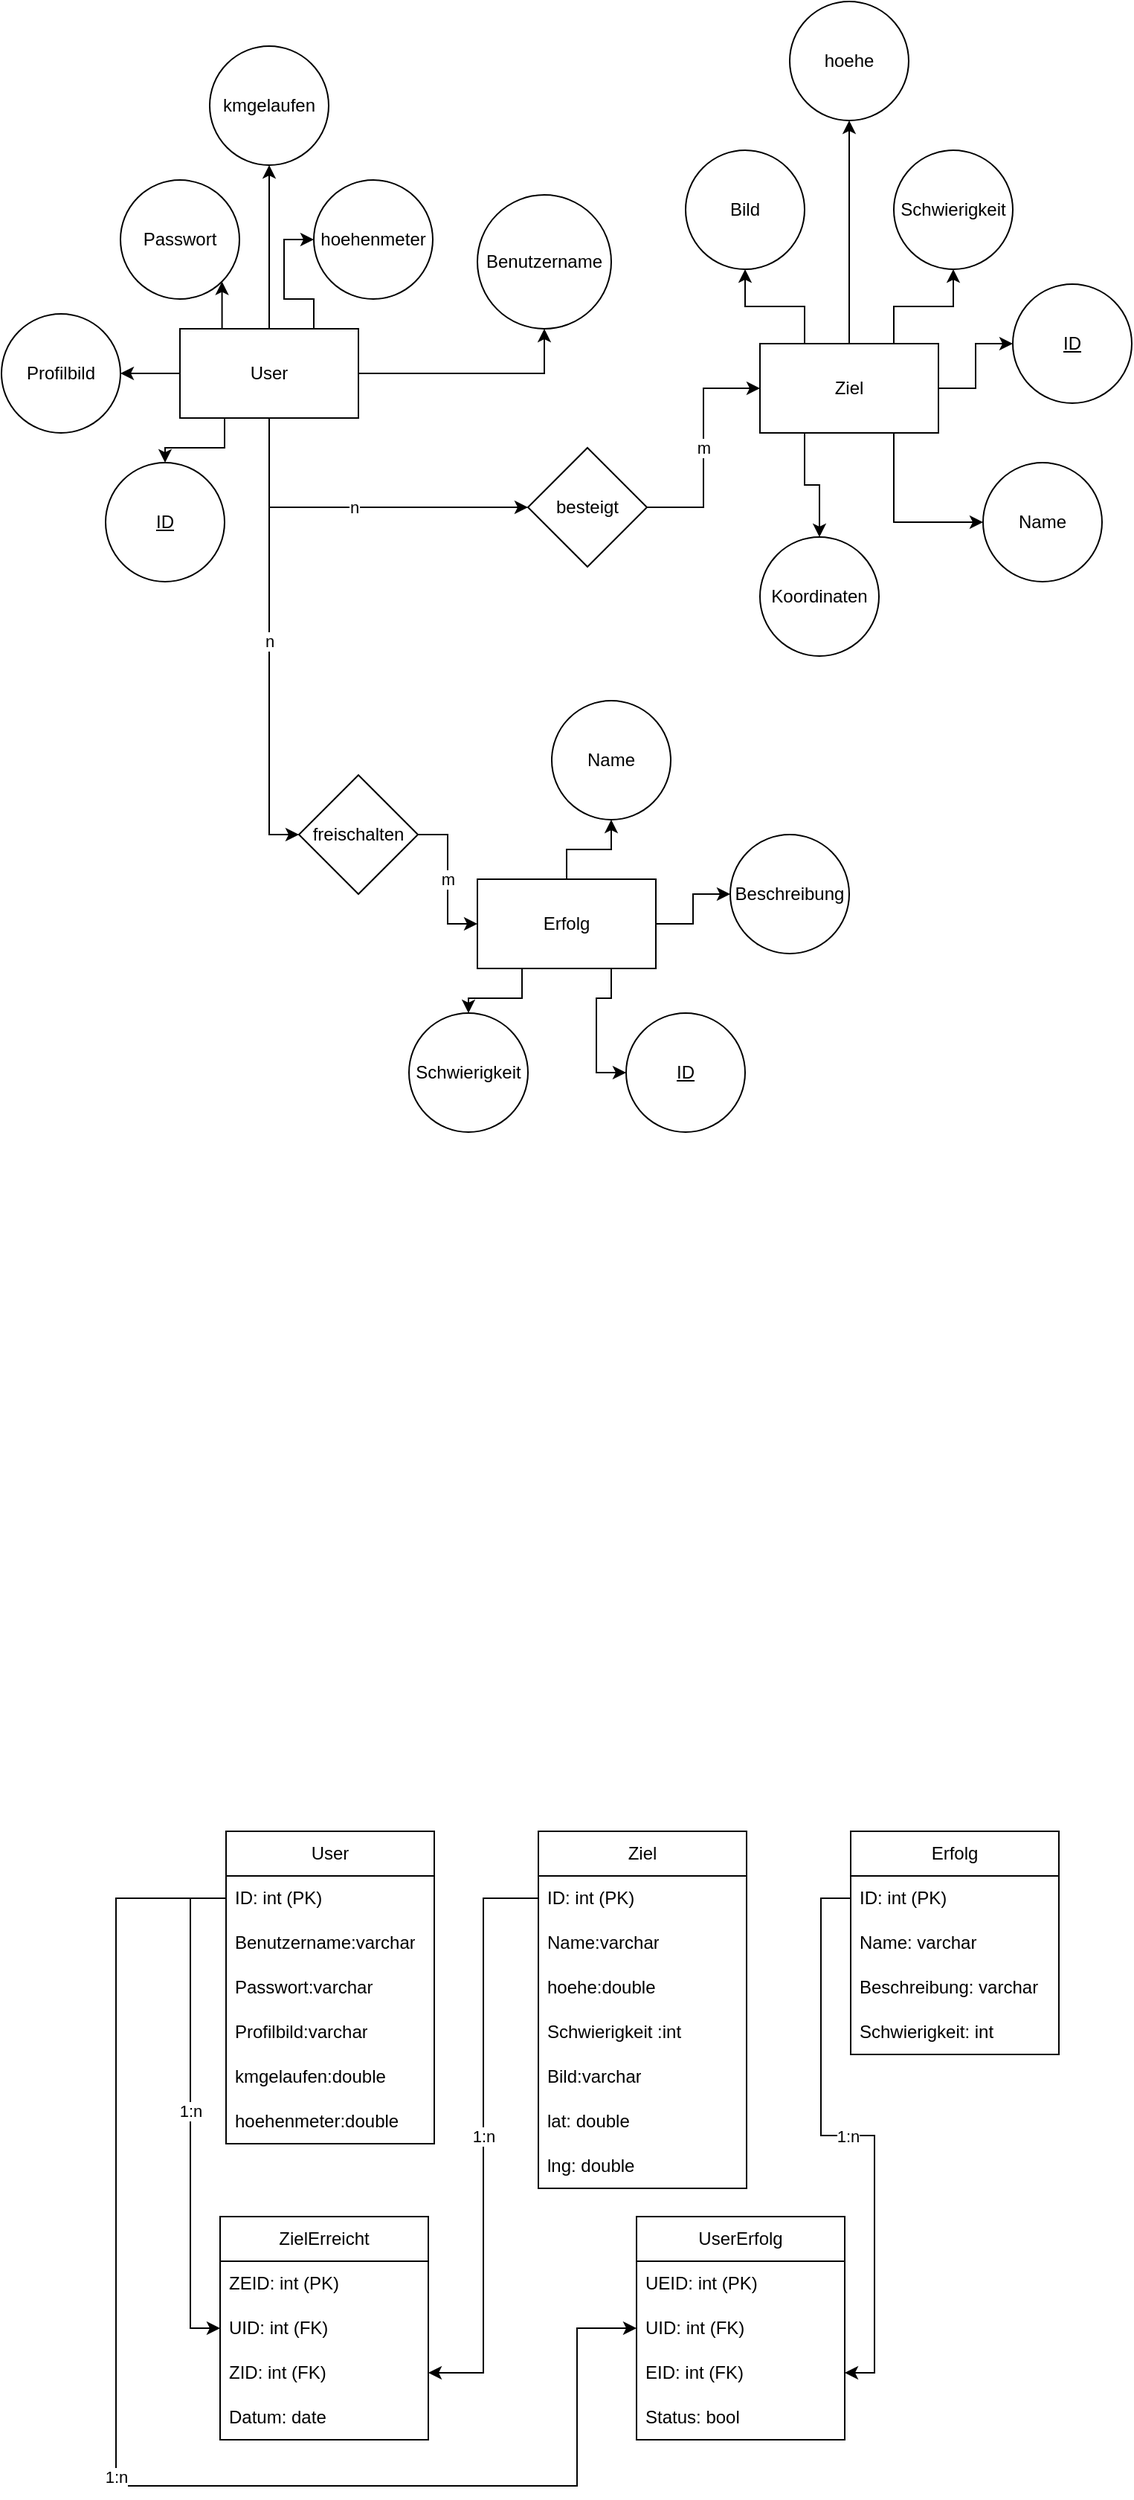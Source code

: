 <mxfile version="24.7.17">
  <diagram name="Seite-1" id="dWagyHnpkMTKQB-lUFUS">
    <mxGraphModel dx="684" dy="827" grid="1" gridSize="10" guides="1" tooltips="1" connect="1" arrows="1" fold="1" page="1" pageScale="1" pageWidth="827" pageHeight="1169" math="0" shadow="0">
      <root>
        <mxCell id="0" />
        <mxCell id="1" parent="0" />
        <mxCell id="jQ12hnpclL38_xrM-WfS-8" style="edgeStyle=orthogonalEdgeStyle;rounded=0;orthogonalLoop=1;jettySize=auto;html=1;exitX=0.5;exitY=0;exitDx=0;exitDy=0;entryX=0.5;entryY=1;entryDx=0;entryDy=0;" parent="1" source="jQ12hnpclL38_xrM-WfS-1" target="jQ12hnpclL38_xrM-WfS-6" edge="1">
          <mxGeometry relative="1" as="geometry" />
        </mxCell>
        <mxCell id="jQ12hnpclL38_xrM-WfS-9" style="edgeStyle=orthogonalEdgeStyle;rounded=0;orthogonalLoop=1;jettySize=auto;html=1;exitX=0.75;exitY=0;exitDx=0;exitDy=0;entryX=0;entryY=0.5;entryDx=0;entryDy=0;" parent="1" source="jQ12hnpclL38_xrM-WfS-1" target="jQ12hnpclL38_xrM-WfS-7" edge="1">
          <mxGeometry relative="1" as="geometry" />
        </mxCell>
        <mxCell id="jQ12hnpclL38_xrM-WfS-10" style="edgeStyle=orthogonalEdgeStyle;rounded=0;orthogonalLoop=1;jettySize=auto;html=1;exitX=1;exitY=0.5;exitDx=0;exitDy=0;entryX=0.5;entryY=1;entryDx=0;entryDy=0;" parent="1" source="jQ12hnpclL38_xrM-WfS-1" target="jQ12hnpclL38_xrM-WfS-3" edge="1">
          <mxGeometry relative="1" as="geometry" />
        </mxCell>
        <mxCell id="jQ12hnpclL38_xrM-WfS-11" style="edgeStyle=orthogonalEdgeStyle;rounded=0;orthogonalLoop=1;jettySize=auto;html=1;exitX=0.25;exitY=0;exitDx=0;exitDy=0;entryX=1;entryY=1;entryDx=0;entryDy=0;" parent="1" source="jQ12hnpclL38_xrM-WfS-1" target="jQ12hnpclL38_xrM-WfS-4" edge="1">
          <mxGeometry relative="1" as="geometry" />
        </mxCell>
        <mxCell id="jQ12hnpclL38_xrM-WfS-12" style="edgeStyle=orthogonalEdgeStyle;rounded=0;orthogonalLoop=1;jettySize=auto;html=1;exitX=0;exitY=0.5;exitDx=0;exitDy=0;entryX=1;entryY=0.5;entryDx=0;entryDy=0;" parent="1" source="jQ12hnpclL38_xrM-WfS-1" target="jQ12hnpclL38_xrM-WfS-5" edge="1">
          <mxGeometry relative="1" as="geometry" />
        </mxCell>
        <mxCell id="jQ12hnpclL38_xrM-WfS-13" style="edgeStyle=orthogonalEdgeStyle;rounded=0;orthogonalLoop=1;jettySize=auto;html=1;exitX=0.25;exitY=1;exitDx=0;exitDy=0;entryX=0.5;entryY=0;entryDx=0;entryDy=0;" parent="1" source="jQ12hnpclL38_xrM-WfS-1" target="jQ12hnpclL38_xrM-WfS-2" edge="1">
          <mxGeometry relative="1" as="geometry" />
        </mxCell>
        <mxCell id="jQ12hnpclL38_xrM-WfS-37" value="n" style="edgeStyle=orthogonalEdgeStyle;rounded=0;orthogonalLoop=1;jettySize=auto;html=1;exitX=0.5;exitY=1;exitDx=0;exitDy=0;entryX=0;entryY=0.5;entryDx=0;entryDy=0;" parent="1" source="jQ12hnpclL38_xrM-WfS-1" target="jQ12hnpclL38_xrM-WfS-36" edge="1">
          <mxGeometry relative="1" as="geometry" />
        </mxCell>
        <mxCell id="jQ12hnpclL38_xrM-WfS-40" value="n" style="edgeStyle=orthogonalEdgeStyle;rounded=0;orthogonalLoop=1;jettySize=auto;html=1;exitX=0.5;exitY=1;exitDx=0;exitDy=0;entryX=0;entryY=0.5;entryDx=0;entryDy=0;" parent="1" source="jQ12hnpclL38_xrM-WfS-1" target="jQ12hnpclL38_xrM-WfS-39" edge="1">
          <mxGeometry relative="1" as="geometry" />
        </mxCell>
        <mxCell id="jQ12hnpclL38_xrM-WfS-1" value="User" style="rounded=0;whiteSpace=wrap;html=1;" parent="1" vertex="1">
          <mxGeometry x="140" y="320" width="120" height="60" as="geometry" />
        </mxCell>
        <mxCell id="jQ12hnpclL38_xrM-WfS-2" value="&lt;u&gt;ID&lt;/u&gt;" style="ellipse;whiteSpace=wrap;html=1;aspect=fixed;" parent="1" vertex="1">
          <mxGeometry x="90" y="410" width="80" height="80" as="geometry" />
        </mxCell>
        <mxCell id="jQ12hnpclL38_xrM-WfS-3" value="Benutzername" style="ellipse;whiteSpace=wrap;html=1;aspect=fixed;" parent="1" vertex="1">
          <mxGeometry x="340" y="230" width="90" height="90" as="geometry" />
        </mxCell>
        <mxCell id="jQ12hnpclL38_xrM-WfS-4" value="Passwort" style="ellipse;whiteSpace=wrap;html=1;aspect=fixed;" parent="1" vertex="1">
          <mxGeometry x="100" y="220" width="80" height="80" as="geometry" />
        </mxCell>
        <mxCell id="jQ12hnpclL38_xrM-WfS-5" value="Profilbild" style="ellipse;whiteSpace=wrap;html=1;aspect=fixed;" parent="1" vertex="1">
          <mxGeometry x="20" y="310" width="80" height="80" as="geometry" />
        </mxCell>
        <mxCell id="jQ12hnpclL38_xrM-WfS-6" value="kmgelaufen" style="ellipse;whiteSpace=wrap;html=1;aspect=fixed;" parent="1" vertex="1">
          <mxGeometry x="160" y="130" width="80" height="80" as="geometry" />
        </mxCell>
        <mxCell id="jQ12hnpclL38_xrM-WfS-7" value="hoehenmeter" style="ellipse;whiteSpace=wrap;html=1;aspect=fixed;" parent="1" vertex="1">
          <mxGeometry x="230" y="220" width="80" height="80" as="geometry" />
        </mxCell>
        <mxCell id="jQ12hnpclL38_xrM-WfS-20" style="edgeStyle=orthogonalEdgeStyle;rounded=0;orthogonalLoop=1;jettySize=auto;html=1;exitX=0.5;exitY=0;exitDx=0;exitDy=0;entryX=0.5;entryY=1;entryDx=0;entryDy=0;" parent="1" source="jQ12hnpclL38_xrM-WfS-14" target="jQ12hnpclL38_xrM-WfS-17" edge="1">
          <mxGeometry relative="1" as="geometry" />
        </mxCell>
        <mxCell id="jQ12hnpclL38_xrM-WfS-21" style="edgeStyle=orthogonalEdgeStyle;rounded=0;orthogonalLoop=1;jettySize=auto;html=1;exitX=0.25;exitY=0;exitDx=0;exitDy=0;entryX=0.5;entryY=1;entryDx=0;entryDy=0;" parent="1" source="jQ12hnpclL38_xrM-WfS-14" target="jQ12hnpclL38_xrM-WfS-18" edge="1">
          <mxGeometry relative="1" as="geometry" />
        </mxCell>
        <mxCell id="jQ12hnpclL38_xrM-WfS-22" style="edgeStyle=orthogonalEdgeStyle;rounded=0;orthogonalLoop=1;jettySize=auto;html=1;exitX=0.75;exitY=0;exitDx=0;exitDy=0;entryX=0.5;entryY=1;entryDx=0;entryDy=0;" parent="1" source="jQ12hnpclL38_xrM-WfS-14" target="jQ12hnpclL38_xrM-WfS-19" edge="1">
          <mxGeometry relative="1" as="geometry" />
        </mxCell>
        <mxCell id="jQ12hnpclL38_xrM-WfS-23" style="edgeStyle=orthogonalEdgeStyle;rounded=0;orthogonalLoop=1;jettySize=auto;html=1;exitX=1;exitY=0.5;exitDx=0;exitDy=0;entryX=0;entryY=0.5;entryDx=0;entryDy=0;" parent="1" source="jQ12hnpclL38_xrM-WfS-14" target="jQ12hnpclL38_xrM-WfS-15" edge="1">
          <mxGeometry relative="1" as="geometry" />
        </mxCell>
        <mxCell id="jQ12hnpclL38_xrM-WfS-24" style="edgeStyle=orthogonalEdgeStyle;rounded=0;orthogonalLoop=1;jettySize=auto;html=1;exitX=0.75;exitY=1;exitDx=0;exitDy=0;entryX=0;entryY=0.5;entryDx=0;entryDy=0;" parent="1" source="jQ12hnpclL38_xrM-WfS-14" target="jQ12hnpclL38_xrM-WfS-16" edge="1">
          <mxGeometry relative="1" as="geometry" />
        </mxCell>
        <mxCell id="TE6B2wGrlzpdgBdgJE2a-2" style="edgeStyle=orthogonalEdgeStyle;rounded=0;orthogonalLoop=1;jettySize=auto;html=1;exitX=0.25;exitY=1;exitDx=0;exitDy=0;entryX=0.5;entryY=0;entryDx=0;entryDy=0;" parent="1" source="jQ12hnpclL38_xrM-WfS-14" target="TE6B2wGrlzpdgBdgJE2a-1" edge="1">
          <mxGeometry relative="1" as="geometry" />
        </mxCell>
        <mxCell id="jQ12hnpclL38_xrM-WfS-14" value="Ziel" style="rounded=0;whiteSpace=wrap;html=1;" parent="1" vertex="1">
          <mxGeometry x="530" y="330" width="120" height="60" as="geometry" />
        </mxCell>
        <mxCell id="jQ12hnpclL38_xrM-WfS-15" value="&lt;u&gt;ID&lt;/u&gt;" style="ellipse;whiteSpace=wrap;html=1;aspect=fixed;" parent="1" vertex="1">
          <mxGeometry x="700" y="290" width="80" height="80" as="geometry" />
        </mxCell>
        <mxCell id="jQ12hnpclL38_xrM-WfS-16" value="Name" style="ellipse;whiteSpace=wrap;html=1;aspect=fixed;" parent="1" vertex="1">
          <mxGeometry x="680" y="410" width="80" height="80" as="geometry" />
        </mxCell>
        <mxCell id="jQ12hnpclL38_xrM-WfS-17" value="hoehe" style="ellipse;whiteSpace=wrap;html=1;aspect=fixed;" parent="1" vertex="1">
          <mxGeometry x="550" y="100" width="80" height="80" as="geometry" />
        </mxCell>
        <mxCell id="jQ12hnpclL38_xrM-WfS-18" value="Bild" style="ellipse;whiteSpace=wrap;html=1;aspect=fixed;" parent="1" vertex="1">
          <mxGeometry x="480" y="200" width="80" height="80" as="geometry" />
        </mxCell>
        <mxCell id="jQ12hnpclL38_xrM-WfS-19" value="Schwierigkeit" style="ellipse;whiteSpace=wrap;html=1;aspect=fixed;" parent="1" vertex="1">
          <mxGeometry x="620" y="200" width="80" height="80" as="geometry" />
        </mxCell>
        <mxCell id="jQ12hnpclL38_xrM-WfS-30" style="edgeStyle=orthogonalEdgeStyle;rounded=0;orthogonalLoop=1;jettySize=auto;html=1;exitX=0.5;exitY=0;exitDx=0;exitDy=0;entryX=0.5;entryY=1;entryDx=0;entryDy=0;" parent="1" source="jQ12hnpclL38_xrM-WfS-25" target="jQ12hnpclL38_xrM-WfS-27" edge="1">
          <mxGeometry relative="1" as="geometry" />
        </mxCell>
        <mxCell id="jQ12hnpclL38_xrM-WfS-31" style="edgeStyle=orthogonalEdgeStyle;rounded=0;orthogonalLoop=1;jettySize=auto;html=1;exitX=1;exitY=0.5;exitDx=0;exitDy=0;entryX=0;entryY=0.5;entryDx=0;entryDy=0;" parent="1" source="jQ12hnpclL38_xrM-WfS-25" target="jQ12hnpclL38_xrM-WfS-29" edge="1">
          <mxGeometry relative="1" as="geometry" />
        </mxCell>
        <mxCell id="jQ12hnpclL38_xrM-WfS-32" style="edgeStyle=orthogonalEdgeStyle;rounded=0;orthogonalLoop=1;jettySize=auto;html=1;exitX=0.75;exitY=1;exitDx=0;exitDy=0;entryX=0;entryY=0.5;entryDx=0;entryDy=0;" parent="1" source="jQ12hnpclL38_xrM-WfS-25" target="jQ12hnpclL38_xrM-WfS-26" edge="1">
          <mxGeometry relative="1" as="geometry" />
        </mxCell>
        <mxCell id="ASEeDIsBRgtZweZYrgk4-3" style="edgeStyle=orthogonalEdgeStyle;rounded=0;orthogonalLoop=1;jettySize=auto;html=1;exitX=0.25;exitY=1;exitDx=0;exitDy=0;entryX=0.5;entryY=0;entryDx=0;entryDy=0;" parent="1" source="jQ12hnpclL38_xrM-WfS-25" target="ASEeDIsBRgtZweZYrgk4-2" edge="1">
          <mxGeometry relative="1" as="geometry" />
        </mxCell>
        <mxCell id="jQ12hnpclL38_xrM-WfS-25" value="Erfolg" style="rounded=0;whiteSpace=wrap;html=1;" parent="1" vertex="1">
          <mxGeometry x="340" y="690" width="120" height="60" as="geometry" />
        </mxCell>
        <mxCell id="jQ12hnpclL38_xrM-WfS-26" value="&lt;u&gt;ID&lt;/u&gt;" style="ellipse;whiteSpace=wrap;html=1;aspect=fixed;" parent="1" vertex="1">
          <mxGeometry x="440" y="780" width="80" height="80" as="geometry" />
        </mxCell>
        <mxCell id="jQ12hnpclL38_xrM-WfS-27" value="Name" style="ellipse;whiteSpace=wrap;html=1;aspect=fixed;" parent="1" vertex="1">
          <mxGeometry x="390" y="570" width="80" height="80" as="geometry" />
        </mxCell>
        <mxCell id="jQ12hnpclL38_xrM-WfS-29" value="Beschreibung" style="ellipse;whiteSpace=wrap;html=1;aspect=fixed;" parent="1" vertex="1">
          <mxGeometry x="510" y="660" width="80" height="80" as="geometry" />
        </mxCell>
        <mxCell id="jQ12hnpclL38_xrM-WfS-38" value="m" style="edgeStyle=orthogonalEdgeStyle;rounded=0;orthogonalLoop=1;jettySize=auto;html=1;exitX=1;exitY=0.5;exitDx=0;exitDy=0;entryX=0;entryY=0.5;entryDx=0;entryDy=0;" parent="1" source="jQ12hnpclL38_xrM-WfS-36" target="jQ12hnpclL38_xrM-WfS-14" edge="1">
          <mxGeometry relative="1" as="geometry" />
        </mxCell>
        <mxCell id="jQ12hnpclL38_xrM-WfS-36" value="besteigt" style="rhombus;whiteSpace=wrap;html=1;" parent="1" vertex="1">
          <mxGeometry x="374" y="400" width="80" height="80" as="geometry" />
        </mxCell>
        <mxCell id="jQ12hnpclL38_xrM-WfS-41" value="m" style="edgeStyle=orthogonalEdgeStyle;rounded=0;orthogonalLoop=1;jettySize=auto;html=1;exitX=1;exitY=0.5;exitDx=0;exitDy=0;entryX=0;entryY=0.5;entryDx=0;entryDy=0;" parent="1" source="jQ12hnpclL38_xrM-WfS-39" target="jQ12hnpclL38_xrM-WfS-25" edge="1">
          <mxGeometry relative="1" as="geometry" />
        </mxCell>
        <mxCell id="jQ12hnpclL38_xrM-WfS-39" value="freischalten" style="rhombus;whiteSpace=wrap;html=1;" parent="1" vertex="1">
          <mxGeometry x="220" y="620" width="80" height="80" as="geometry" />
        </mxCell>
        <mxCell id="jQ12hnpclL38_xrM-WfS-42" value="User" style="swimlane;fontStyle=0;childLayout=stackLayout;horizontal=1;startSize=30;horizontalStack=0;resizeParent=1;resizeParentMax=0;resizeLast=0;collapsible=1;marginBottom=0;whiteSpace=wrap;html=1;" parent="1" vertex="1">
          <mxGeometry x="171" y="1330" width="140" height="210" as="geometry" />
        </mxCell>
        <mxCell id="jQ12hnpclL38_xrM-WfS-43" value="ID: int (PK)" style="text;strokeColor=none;fillColor=none;align=left;verticalAlign=middle;spacingLeft=4;spacingRight=4;overflow=hidden;points=[[0,0.5],[1,0.5]];portConstraint=eastwest;rotatable=0;whiteSpace=wrap;html=1;" parent="jQ12hnpclL38_xrM-WfS-42" vertex="1">
          <mxGeometry y="30" width="140" height="30" as="geometry" />
        </mxCell>
        <mxCell id="jQ12hnpclL38_xrM-WfS-44" value="Benutzername:varchar" style="text;strokeColor=none;fillColor=none;align=left;verticalAlign=middle;spacingLeft=4;spacingRight=4;overflow=hidden;points=[[0,0.5],[1,0.5]];portConstraint=eastwest;rotatable=0;whiteSpace=wrap;html=1;" parent="jQ12hnpclL38_xrM-WfS-42" vertex="1">
          <mxGeometry y="60" width="140" height="30" as="geometry" />
        </mxCell>
        <mxCell id="jQ12hnpclL38_xrM-WfS-45" value="Passwort:varchar" style="text;strokeColor=none;fillColor=none;align=left;verticalAlign=middle;spacingLeft=4;spacingRight=4;overflow=hidden;points=[[0,0.5],[1,0.5]];portConstraint=eastwest;rotatable=0;whiteSpace=wrap;html=1;" parent="jQ12hnpclL38_xrM-WfS-42" vertex="1">
          <mxGeometry y="90" width="140" height="30" as="geometry" />
        </mxCell>
        <mxCell id="jQ12hnpclL38_xrM-WfS-46" value="Profilbild:varchar" style="text;strokeColor=none;fillColor=none;align=left;verticalAlign=middle;spacingLeft=4;spacingRight=4;overflow=hidden;points=[[0,0.5],[1,0.5]];portConstraint=eastwest;rotatable=0;whiteSpace=wrap;html=1;" parent="jQ12hnpclL38_xrM-WfS-42" vertex="1">
          <mxGeometry y="120" width="140" height="30" as="geometry" />
        </mxCell>
        <mxCell id="jQ12hnpclL38_xrM-WfS-47" value="kmgelaufen:double" style="text;strokeColor=none;fillColor=none;align=left;verticalAlign=middle;spacingLeft=4;spacingRight=4;overflow=hidden;points=[[0,0.5],[1,0.5]];portConstraint=eastwest;rotatable=0;whiteSpace=wrap;html=1;" parent="jQ12hnpclL38_xrM-WfS-42" vertex="1">
          <mxGeometry y="150" width="140" height="30" as="geometry" />
        </mxCell>
        <mxCell id="jQ12hnpclL38_xrM-WfS-48" value="hoehenmeter:double" style="text;strokeColor=none;fillColor=none;align=left;verticalAlign=middle;spacingLeft=4;spacingRight=4;overflow=hidden;points=[[0,0.5],[1,0.5]];portConstraint=eastwest;rotatable=0;whiteSpace=wrap;html=1;" parent="jQ12hnpclL38_xrM-WfS-42" vertex="1">
          <mxGeometry y="180" width="140" height="30" as="geometry" />
        </mxCell>
        <mxCell id="jQ12hnpclL38_xrM-WfS-49" value="Ziel" style="swimlane;fontStyle=0;childLayout=stackLayout;horizontal=1;startSize=30;horizontalStack=0;resizeParent=1;resizeParentMax=0;resizeLast=0;collapsible=1;marginBottom=0;whiteSpace=wrap;html=1;" parent="1" vertex="1">
          <mxGeometry x="381" y="1330" width="140" height="240" as="geometry" />
        </mxCell>
        <mxCell id="jQ12hnpclL38_xrM-WfS-50" value="ID: int (PK)" style="text;strokeColor=none;fillColor=none;align=left;verticalAlign=middle;spacingLeft=4;spacingRight=4;overflow=hidden;points=[[0,0.5],[1,0.5]];portConstraint=eastwest;rotatable=0;whiteSpace=wrap;html=1;" parent="jQ12hnpclL38_xrM-WfS-49" vertex="1">
          <mxGeometry y="30" width="140" height="30" as="geometry" />
        </mxCell>
        <mxCell id="jQ12hnpclL38_xrM-WfS-51" value="Name:varchar" style="text;strokeColor=none;fillColor=none;align=left;verticalAlign=middle;spacingLeft=4;spacingRight=4;overflow=hidden;points=[[0,0.5],[1,0.5]];portConstraint=eastwest;rotatable=0;whiteSpace=wrap;html=1;" parent="jQ12hnpclL38_xrM-WfS-49" vertex="1">
          <mxGeometry y="60" width="140" height="30" as="geometry" />
        </mxCell>
        <mxCell id="jQ12hnpclL38_xrM-WfS-52" value="hoehe:double" style="text;strokeColor=none;fillColor=none;align=left;verticalAlign=middle;spacingLeft=4;spacingRight=4;overflow=hidden;points=[[0,0.5],[1,0.5]];portConstraint=eastwest;rotatable=0;whiteSpace=wrap;html=1;" parent="jQ12hnpclL38_xrM-WfS-49" vertex="1">
          <mxGeometry y="90" width="140" height="30" as="geometry" />
        </mxCell>
        <mxCell id="jQ12hnpclL38_xrM-WfS-53" value="Schwierigkeit :int" style="text;strokeColor=none;fillColor=none;align=left;verticalAlign=middle;spacingLeft=4;spacingRight=4;overflow=hidden;points=[[0,0.5],[1,0.5]];portConstraint=eastwest;rotatable=0;whiteSpace=wrap;html=1;" parent="jQ12hnpclL38_xrM-WfS-49" vertex="1">
          <mxGeometry y="120" width="140" height="30" as="geometry" />
        </mxCell>
        <mxCell id="jQ12hnpclL38_xrM-WfS-54" value="Bild:varchar" style="text;strokeColor=none;fillColor=none;align=left;verticalAlign=middle;spacingLeft=4;spacingRight=4;overflow=hidden;points=[[0,0.5],[1,0.5]];portConstraint=eastwest;rotatable=0;whiteSpace=wrap;html=1;" parent="jQ12hnpclL38_xrM-WfS-49" vertex="1">
          <mxGeometry y="150" width="140" height="30" as="geometry" />
        </mxCell>
        <mxCell id="vbApevpbkJH63MPRllxl-1" value="lat: double" style="text;strokeColor=none;fillColor=none;align=left;verticalAlign=middle;spacingLeft=4;spacingRight=4;overflow=hidden;points=[[0,0.5],[1,0.5]];portConstraint=eastwest;rotatable=0;whiteSpace=wrap;html=1;" parent="jQ12hnpclL38_xrM-WfS-49" vertex="1">
          <mxGeometry y="180" width="140" height="30" as="geometry" />
        </mxCell>
        <mxCell id="Dkigvd15UubjMNYbONNN-1" value="lng: double" style="text;strokeColor=none;fillColor=none;align=left;verticalAlign=middle;spacingLeft=4;spacingRight=4;overflow=hidden;points=[[0,0.5],[1,0.5]];portConstraint=eastwest;rotatable=0;whiteSpace=wrap;html=1;" vertex="1" parent="jQ12hnpclL38_xrM-WfS-49">
          <mxGeometry y="210" width="140" height="30" as="geometry" />
        </mxCell>
        <mxCell id="jQ12hnpclL38_xrM-WfS-55" value="Erfolg" style="swimlane;fontStyle=0;childLayout=stackLayout;horizontal=1;startSize=30;horizontalStack=0;resizeParent=1;resizeParentMax=0;resizeLast=0;collapsible=1;marginBottom=0;whiteSpace=wrap;html=1;" parent="1" vertex="1">
          <mxGeometry x="591" y="1330" width="140" height="150" as="geometry" />
        </mxCell>
        <mxCell id="jQ12hnpclL38_xrM-WfS-56" value="ID: int (PK)" style="text;strokeColor=none;fillColor=none;align=left;verticalAlign=middle;spacingLeft=4;spacingRight=4;overflow=hidden;points=[[0,0.5],[1,0.5]];portConstraint=eastwest;rotatable=0;whiteSpace=wrap;html=1;" parent="jQ12hnpclL38_xrM-WfS-55" vertex="1">
          <mxGeometry y="30" width="140" height="30" as="geometry" />
        </mxCell>
        <mxCell id="jQ12hnpclL38_xrM-WfS-57" value="Name: varchar" style="text;strokeColor=none;fillColor=none;align=left;verticalAlign=middle;spacingLeft=4;spacingRight=4;overflow=hidden;points=[[0,0.5],[1,0.5]];portConstraint=eastwest;rotatable=0;whiteSpace=wrap;html=1;" parent="jQ12hnpclL38_xrM-WfS-55" vertex="1">
          <mxGeometry y="60" width="140" height="30" as="geometry" />
        </mxCell>
        <mxCell id="jQ12hnpclL38_xrM-WfS-58" value="Beschreibung: varchar" style="text;strokeColor=none;fillColor=none;align=left;verticalAlign=middle;spacingLeft=4;spacingRight=4;overflow=hidden;points=[[0,0.5],[1,0.5]];portConstraint=eastwest;rotatable=0;whiteSpace=wrap;html=1;" parent="jQ12hnpclL38_xrM-WfS-55" vertex="1">
          <mxGeometry y="90" width="140" height="30" as="geometry" />
        </mxCell>
        <mxCell id="ASEeDIsBRgtZweZYrgk4-1" value="Schwierigkeit: int" style="text;strokeColor=none;fillColor=none;align=left;verticalAlign=middle;spacingLeft=4;spacingRight=4;overflow=hidden;points=[[0,0.5],[1,0.5]];portConstraint=eastwest;rotatable=0;whiteSpace=wrap;html=1;" parent="jQ12hnpclL38_xrM-WfS-55" vertex="1">
          <mxGeometry y="120" width="140" height="30" as="geometry" />
        </mxCell>
        <mxCell id="jQ12hnpclL38_xrM-WfS-60" value="ZielErreicht" style="swimlane;fontStyle=0;childLayout=stackLayout;horizontal=1;startSize=30;horizontalStack=0;resizeParent=1;resizeParentMax=0;resizeLast=0;collapsible=1;marginBottom=0;whiteSpace=wrap;html=1;" parent="1" vertex="1">
          <mxGeometry x="167" y="1589" width="140" height="150" as="geometry" />
        </mxCell>
        <mxCell id="jQ12hnpclL38_xrM-WfS-61" value="ZEID: int (PK)" style="text;strokeColor=none;fillColor=none;align=left;verticalAlign=middle;spacingLeft=4;spacingRight=4;overflow=hidden;points=[[0,0.5],[1,0.5]];portConstraint=eastwest;rotatable=0;whiteSpace=wrap;html=1;" parent="jQ12hnpclL38_xrM-WfS-60" vertex="1">
          <mxGeometry y="30" width="140" height="30" as="geometry" />
        </mxCell>
        <mxCell id="jQ12hnpclL38_xrM-WfS-62" value="UID: int (FK)" style="text;strokeColor=none;fillColor=none;align=left;verticalAlign=middle;spacingLeft=4;spacingRight=4;overflow=hidden;points=[[0,0.5],[1,0.5]];portConstraint=eastwest;rotatable=0;whiteSpace=wrap;html=1;" parent="jQ12hnpclL38_xrM-WfS-60" vertex="1">
          <mxGeometry y="60" width="140" height="30" as="geometry" />
        </mxCell>
        <mxCell id="jQ12hnpclL38_xrM-WfS-63" value="ZID: int (FK)" style="text;strokeColor=none;fillColor=none;align=left;verticalAlign=middle;spacingLeft=4;spacingRight=4;overflow=hidden;points=[[0,0.5],[1,0.5]];portConstraint=eastwest;rotatable=0;whiteSpace=wrap;html=1;" parent="jQ12hnpclL38_xrM-WfS-60" vertex="1">
          <mxGeometry y="90" width="140" height="30" as="geometry" />
        </mxCell>
        <mxCell id="jQ12hnpclL38_xrM-WfS-64" value="Datum: date" style="text;strokeColor=none;fillColor=none;align=left;verticalAlign=middle;spacingLeft=4;spacingRight=4;overflow=hidden;points=[[0,0.5],[1,0.5]];portConstraint=eastwest;rotatable=0;whiteSpace=wrap;html=1;" parent="jQ12hnpclL38_xrM-WfS-60" vertex="1">
          <mxGeometry y="120" width="140" height="30" as="geometry" />
        </mxCell>
        <mxCell id="jQ12hnpclL38_xrM-WfS-65" value="1:n" style="edgeStyle=orthogonalEdgeStyle;rounded=0;orthogonalLoop=1;jettySize=auto;html=1;exitX=0;exitY=0.5;exitDx=0;exitDy=0;entryX=0;entryY=0.5;entryDx=0;entryDy=0;" parent="1" source="jQ12hnpclL38_xrM-WfS-43" target="jQ12hnpclL38_xrM-WfS-62" edge="1">
          <mxGeometry relative="1" as="geometry" />
        </mxCell>
        <mxCell id="jQ12hnpclL38_xrM-WfS-66" value="1:n" style="edgeStyle=orthogonalEdgeStyle;rounded=0;orthogonalLoop=1;jettySize=auto;html=1;exitX=0;exitY=0.5;exitDx=0;exitDy=0;entryX=1;entryY=0.5;entryDx=0;entryDy=0;" parent="1" source="jQ12hnpclL38_xrM-WfS-50" target="jQ12hnpclL38_xrM-WfS-63" edge="1">
          <mxGeometry relative="1" as="geometry" />
        </mxCell>
        <mxCell id="jQ12hnpclL38_xrM-WfS-67" value="UserErfolg" style="swimlane;fontStyle=0;childLayout=stackLayout;horizontal=1;startSize=30;horizontalStack=0;resizeParent=1;resizeParentMax=0;resizeLast=0;collapsible=1;marginBottom=0;whiteSpace=wrap;html=1;" parent="1" vertex="1">
          <mxGeometry x="447" y="1589" width="140" height="150" as="geometry" />
        </mxCell>
        <mxCell id="jQ12hnpclL38_xrM-WfS-68" value="UEID: int (PK)" style="text;strokeColor=none;fillColor=none;align=left;verticalAlign=middle;spacingLeft=4;spacingRight=4;overflow=hidden;points=[[0,0.5],[1,0.5]];portConstraint=eastwest;rotatable=0;whiteSpace=wrap;html=1;" parent="jQ12hnpclL38_xrM-WfS-67" vertex="1">
          <mxGeometry y="30" width="140" height="30" as="geometry" />
        </mxCell>
        <mxCell id="jQ12hnpclL38_xrM-WfS-69" value="UID: int (FK)" style="text;strokeColor=none;fillColor=none;align=left;verticalAlign=middle;spacingLeft=4;spacingRight=4;overflow=hidden;points=[[0,0.5],[1,0.5]];portConstraint=eastwest;rotatable=0;whiteSpace=wrap;html=1;" parent="jQ12hnpclL38_xrM-WfS-67" vertex="1">
          <mxGeometry y="60" width="140" height="30" as="geometry" />
        </mxCell>
        <mxCell id="jQ12hnpclL38_xrM-WfS-70" value="EID: int (FK)" style="text;strokeColor=none;fillColor=none;align=left;verticalAlign=middle;spacingLeft=4;spacingRight=4;overflow=hidden;points=[[0,0.5],[1,0.5]];portConstraint=eastwest;rotatable=0;whiteSpace=wrap;html=1;" parent="jQ12hnpclL38_xrM-WfS-67" vertex="1">
          <mxGeometry y="90" width="140" height="30" as="geometry" />
        </mxCell>
        <mxCell id="jQ12hnpclL38_xrM-WfS-71" value="Status: bool" style="text;strokeColor=none;fillColor=none;align=left;verticalAlign=middle;spacingLeft=4;spacingRight=4;overflow=hidden;points=[[0,0.5],[1,0.5]];portConstraint=eastwest;rotatable=0;whiteSpace=wrap;html=1;" parent="jQ12hnpclL38_xrM-WfS-67" vertex="1">
          <mxGeometry y="120" width="140" height="30" as="geometry" />
        </mxCell>
        <mxCell id="jQ12hnpclL38_xrM-WfS-72" value="1:n" style="edgeStyle=orthogonalEdgeStyle;rounded=0;orthogonalLoop=1;jettySize=auto;html=1;exitX=0;exitY=0.5;exitDx=0;exitDy=0;entryX=1;entryY=0.5;entryDx=0;entryDy=0;" parent="1" source="jQ12hnpclL38_xrM-WfS-56" target="jQ12hnpclL38_xrM-WfS-70" edge="1">
          <mxGeometry relative="1" as="geometry" />
        </mxCell>
        <mxCell id="jQ12hnpclL38_xrM-WfS-73" value="1:n" style="edgeStyle=orthogonalEdgeStyle;rounded=0;orthogonalLoop=1;jettySize=auto;html=1;exitX=0;exitY=0.5;exitDx=0;exitDy=0;entryX=0;entryY=0.5;entryDx=0;entryDy=0;" parent="1" source="jQ12hnpclL38_xrM-WfS-43" target="jQ12hnpclL38_xrM-WfS-69" edge="1">
          <mxGeometry relative="1" as="geometry">
            <Array as="points">
              <mxPoint x="97" y="1375" />
              <mxPoint x="97" y="1770" />
              <mxPoint x="407" y="1770" />
              <mxPoint x="407" y="1664" />
            </Array>
          </mxGeometry>
        </mxCell>
        <mxCell id="ASEeDIsBRgtZweZYrgk4-2" value="Schwierigkeit" style="ellipse;whiteSpace=wrap;html=1;aspect=fixed;" parent="1" vertex="1">
          <mxGeometry x="294" y="780" width="80" height="80" as="geometry" />
        </mxCell>
        <mxCell id="TE6B2wGrlzpdgBdgJE2a-1" value="Koordinaten" style="ellipse;whiteSpace=wrap;html=1;aspect=fixed;" parent="1" vertex="1">
          <mxGeometry x="530" y="460" width="80" height="80" as="geometry" />
        </mxCell>
      </root>
    </mxGraphModel>
  </diagram>
</mxfile>
